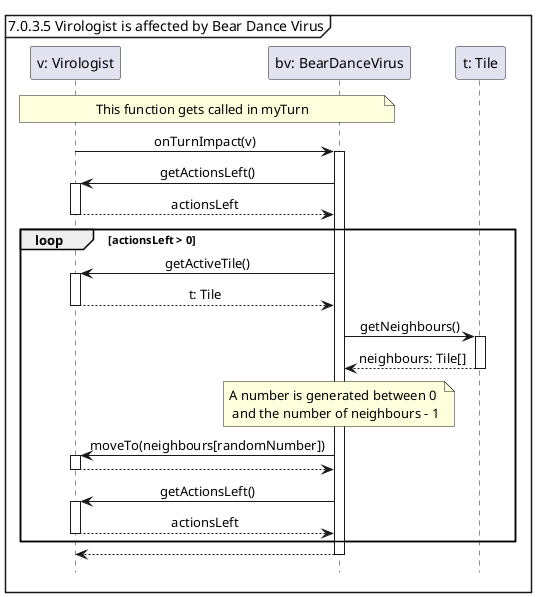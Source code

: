 @startuml
'https://plantuml.com/sequence-diagram
hide footbox
skinparam sequenceMessageAlign center

mainframe 7.0.3.5 Virologist is affected by Bear Dance Virus

participant "v: Virologist" as v
participant "bv: BearDanceVirus" as bv
participant "t: Tile" as t

note over v, bv : This function gets called in myTurn
v -> bv ++: onTurnImpact(v)
    bv -> v ++: getActionsLeft()
    return actionsLeft
    loop actionsLeft > 0
        bv -> v ++: getActiveTile()
        return t: Tile
        bv -> t ++: getNeighbours()
        return neighbours: Tile[]
        note over bv: A number is generated between 0\n and the number of neighbours - 1
        bv -> v ++: moveTo(neighbours[randomNumber])
        return

        bv -> v ++: getActionsLeft()
        return actionsLeft
    end
return
@enduml
